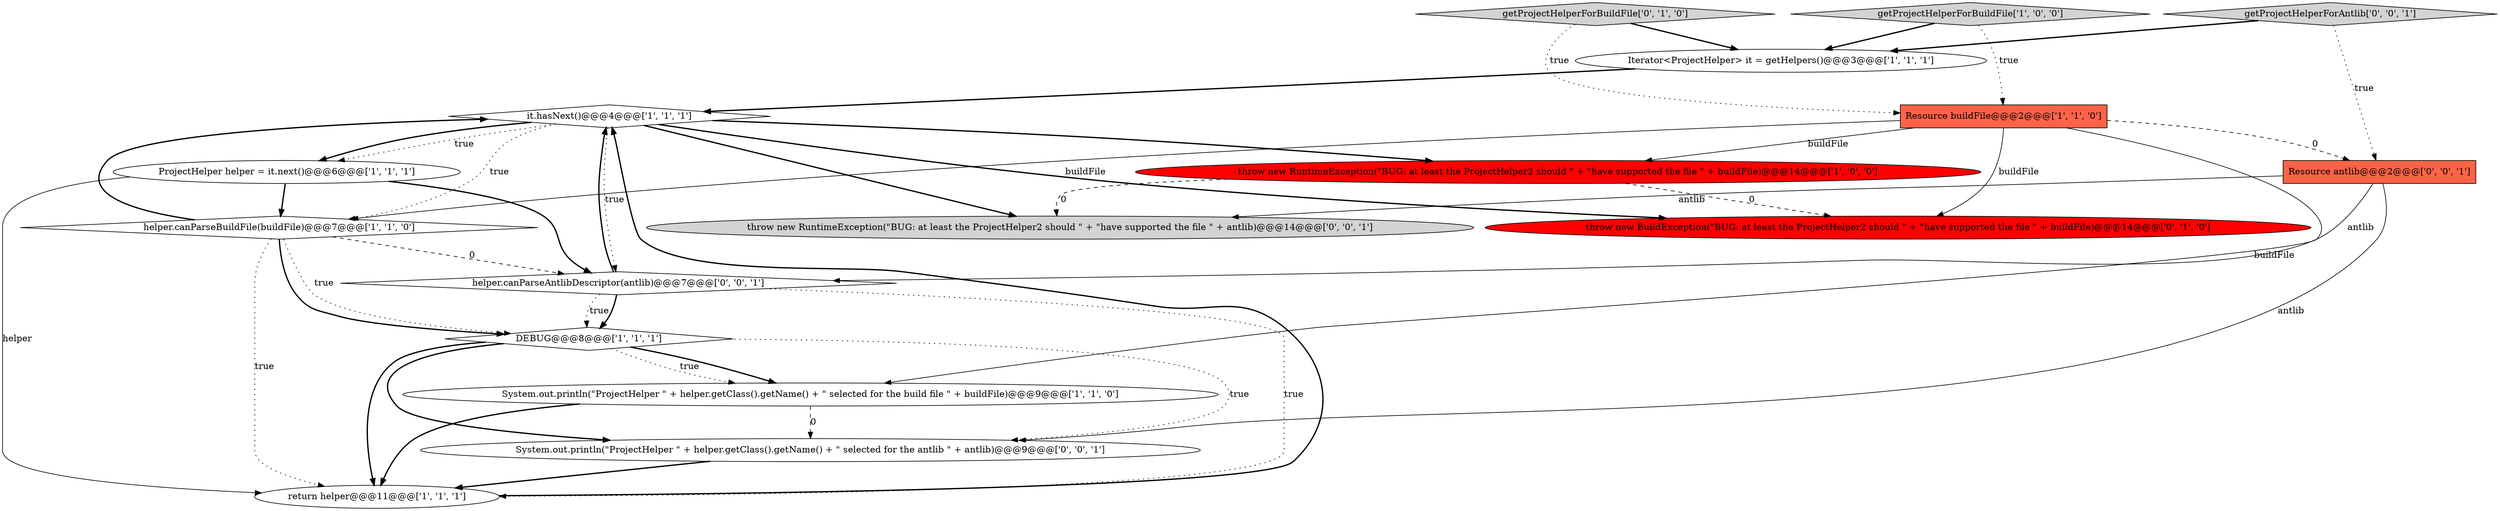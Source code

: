 digraph {
16 [style = filled, label = "getProjectHelperForAntlib['0', '0', '1']", fillcolor = lightgray, shape = diamond image = "AAA0AAABBB3BBB"];
11 [style = filled, label = "getProjectHelperForBuildFile['0', '1', '0']", fillcolor = lightgray, shape = diamond image = "AAA0AAABBB2BBB"];
2 [style = filled, label = "it.hasNext()@@@4@@@['1', '1', '1']", fillcolor = white, shape = diamond image = "AAA0AAABBB1BBB"];
1 [style = filled, label = "throw new RuntimeException(\"BUG: at least the ProjectHelper2 should \" + \"have supported the file \" + buildFile)@@@14@@@['1', '0', '0']", fillcolor = red, shape = ellipse image = "AAA1AAABBB1BBB"];
14 [style = filled, label = "throw new RuntimeException(\"BUG: at least the ProjectHelper2 should \" + \"have supported the file \" + antlib)@@@14@@@['0', '0', '1']", fillcolor = lightgray, shape = ellipse image = "AAA0AAABBB3BBB"];
6 [style = filled, label = "System.out.println(\"ProjectHelper \" + helper.getClass().getName() + \" selected for the build file \" + buildFile)@@@9@@@['1', '1', '0']", fillcolor = white, shape = ellipse image = "AAA0AAABBB1BBB"];
0 [style = filled, label = "Resource buildFile@@@2@@@['1', '1', '0']", fillcolor = tomato, shape = box image = "AAA0AAABBB1BBB"];
9 [style = filled, label = "return helper@@@11@@@['1', '1', '1']", fillcolor = white, shape = ellipse image = "AAA0AAABBB1BBB"];
10 [style = filled, label = "throw new BuildException(\"BUG: at least the ProjectHelper2 should \" + \"have supported the file \" + buildFile)@@@14@@@['0', '1', '0']", fillcolor = red, shape = ellipse image = "AAA1AAABBB2BBB"];
15 [style = filled, label = "System.out.println(\"ProjectHelper \" + helper.getClass().getName() + \" selected for the antlib \" + antlib)@@@9@@@['0', '0', '1']", fillcolor = white, shape = ellipse image = "AAA0AAABBB3BBB"];
3 [style = filled, label = "ProjectHelper helper = it.next()@@@6@@@['1', '1', '1']", fillcolor = white, shape = ellipse image = "AAA0AAABBB1BBB"];
8 [style = filled, label = "Iterator<ProjectHelper> it = getHelpers()@@@3@@@['1', '1', '1']", fillcolor = white, shape = ellipse image = "AAA0AAABBB1BBB"];
13 [style = filled, label = "helper.canParseAntlibDescriptor(antlib)@@@7@@@['0', '0', '1']", fillcolor = white, shape = diamond image = "AAA0AAABBB3BBB"];
12 [style = filled, label = "Resource antlib@@@2@@@['0', '0', '1']", fillcolor = tomato, shape = box image = "AAA0AAABBB3BBB"];
5 [style = filled, label = "DEBUG@@@8@@@['1', '1', '1']", fillcolor = white, shape = diamond image = "AAA0AAABBB1BBB"];
7 [style = filled, label = "getProjectHelperForBuildFile['1', '0', '0']", fillcolor = lightgray, shape = diamond image = "AAA0AAABBB1BBB"];
4 [style = filled, label = "helper.canParseBuildFile(buildFile)@@@7@@@['1', '1', '0']", fillcolor = white, shape = diamond image = "AAA0AAABBB1BBB"];
2->3 [style = dotted, label="true"];
4->5 [style = dotted, label="true"];
16->12 [style = dotted, label="true"];
12->14 [style = solid, label="antlib"];
5->9 [style = bold, label=""];
16->8 [style = bold, label=""];
1->14 [style = dashed, label="0"];
9->2 [style = bold, label=""];
2->1 [style = bold, label=""];
2->3 [style = bold, label=""];
0->1 [style = solid, label="buildFile"];
5->6 [style = dotted, label="true"];
5->15 [style = bold, label=""];
13->5 [style = dotted, label="true"];
12->13 [style = solid, label="antlib"];
4->2 [style = bold, label=""];
1->10 [style = dashed, label="0"];
0->12 [style = dashed, label="0"];
7->0 [style = dotted, label="true"];
7->8 [style = bold, label=""];
2->10 [style = bold, label=""];
3->4 [style = bold, label=""];
5->15 [style = dotted, label="true"];
0->4 [style = solid, label="buildFile"];
0->10 [style = solid, label="buildFile"];
12->15 [style = solid, label="antlib"];
5->6 [style = bold, label=""];
8->2 [style = bold, label=""];
6->15 [style = dashed, label="0"];
15->9 [style = bold, label=""];
11->0 [style = dotted, label="true"];
2->14 [style = bold, label=""];
2->4 [style = dotted, label="true"];
13->5 [style = bold, label=""];
3->13 [style = bold, label=""];
11->8 [style = bold, label=""];
3->9 [style = solid, label="helper"];
6->9 [style = bold, label=""];
4->9 [style = dotted, label="true"];
4->13 [style = dashed, label="0"];
4->5 [style = bold, label=""];
0->6 [style = solid, label="buildFile"];
2->13 [style = dotted, label="true"];
13->2 [style = bold, label=""];
13->9 [style = dotted, label="true"];
}
